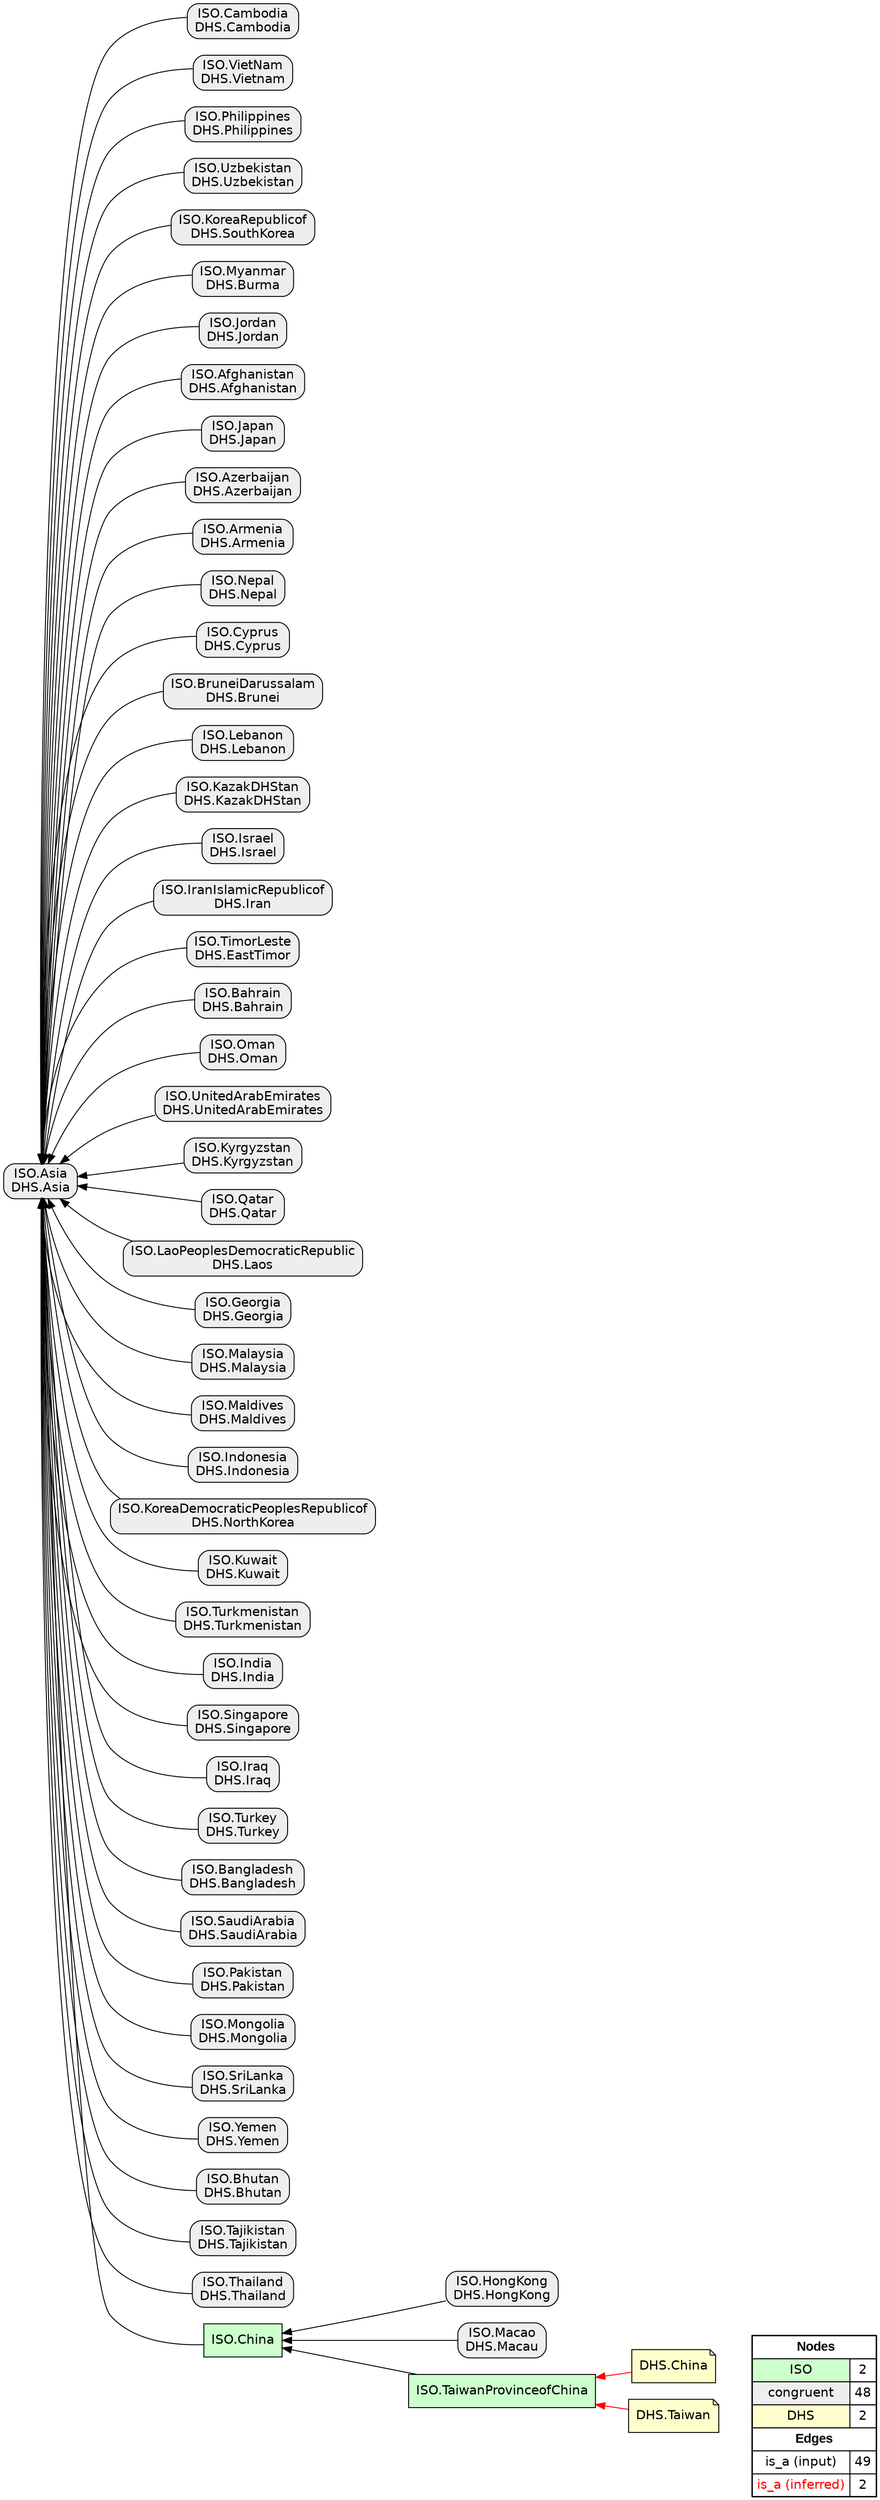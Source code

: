 digraph{
rankdir=RL
node[shape=box style=filled fillcolor="#CCFFCC" fontname="helvetica"] 
"ISO.TaiwanProvinceofChina"
"ISO.China"
node[shape=box style="filled,rounded" fillcolor="#EEEEEE" fontname="helvetica"] 
"ISO.Cambodia\nDHS.Cambodia"
"ISO.VietNam\nDHS.Vietnam"
"ISO.Philippines\nDHS.Philippines"
"ISO.Uzbekistan\nDHS.Uzbekistan"
"ISO.KoreaRepublicof\nDHS.SouthKorea"
"ISO.Myanmar\nDHS.Burma"
"ISO.Jordan\nDHS.Jordan"
"ISO.Afghanistan\nDHS.Afghanistan"
"ISO.Japan\nDHS.Japan"
"ISO.Asia\nDHS.Asia"
"ISO.Azerbaijan\nDHS.Azerbaijan"
"ISO.Armenia\nDHS.Armenia"
"ISO.Nepal\nDHS.Nepal"
"ISO.Cyprus\nDHS.Cyprus"
"ISO.BruneiDarussalam\nDHS.Brunei"
"ISO.Lebanon\nDHS.Lebanon"
"ISO.KazakDHStan\nDHS.KazakDHStan"
"ISO.Israel\nDHS.Israel"
"ISO.IranIslamicRepublicof\nDHS.Iran"
"ISO.TimorLeste\nDHS.EastTimor"
"ISO.Bahrain\nDHS.Bahrain"
"ISO.Oman\nDHS.Oman"
"ISO.UnitedArabEmirates\nDHS.UnitedArabEmirates"
"ISO.Kyrgyzstan\nDHS.Kyrgyzstan"
"ISO.HongKong\nDHS.HongKong"
"ISO.Qatar\nDHS.Qatar"
"ISO.LaoPeoplesDemocraticRepublic\nDHS.Laos"
"ISO.Georgia\nDHS.Georgia"
"ISO.Malaysia\nDHS.Malaysia"
"ISO.Maldives\nDHS.Maldives"
"ISO.Indonesia\nDHS.Indonesia"
"ISO.Macao\nDHS.Macau"
"ISO.KoreaDemocraticPeoplesRepublicof\nDHS.NorthKorea"
"ISO.Kuwait\nDHS.Kuwait"
"ISO.Turkmenistan\nDHS.Turkmenistan"
"ISO.India\nDHS.India"
"ISO.Singapore\nDHS.Singapore"
"ISO.Iraq\nDHS.Iraq"
"ISO.Turkey\nDHS.Turkey"
"ISO.Bangladesh\nDHS.Bangladesh"
"ISO.SaudiArabia\nDHS.SaudiArabia"
"ISO.Pakistan\nDHS.Pakistan"
"ISO.Mongolia\nDHS.Mongolia"
"ISO.SriLanka\nDHS.SriLanka"
"ISO.Yemen\nDHS.Yemen"
"ISO.Bhutan\nDHS.Bhutan"
"ISO.Tajikistan\nDHS.Tajikistan"
"ISO.Thailand\nDHS.Thailand"
node[shape=note style=filled fillcolor="#FFFFCC" fontname="helvetica"] 
"DHS.China"
"DHS.Taiwan"
edge[arrowhead=normal style=dotted color="#000000" constraint=true penwidth=1]
edge[arrowhead=normal style=solid color="#000000" constraint=true penwidth=1]
"ISO.KoreaRepublicof\nDHS.SouthKorea" -> "ISO.Asia\nDHS.Asia"
"ISO.TimorLeste\nDHS.EastTimor" -> "ISO.Asia\nDHS.Asia"
"ISO.Jordan\nDHS.Jordan" -> "ISO.Asia\nDHS.Asia"
"ISO.Macao\nDHS.Macau" -> "ISO.China"
"ISO.Iraq\nDHS.Iraq" -> "ISO.Asia\nDHS.Asia"
"ISO.LaoPeoplesDemocraticRepublic\nDHS.Laos" -> "ISO.Asia\nDHS.Asia"
"ISO.Japan\nDHS.Japan" -> "ISO.Asia\nDHS.Asia"
"ISO.Oman\nDHS.Oman" -> "ISO.Asia\nDHS.Asia"
"ISO.India\nDHS.India" -> "ISO.Asia\nDHS.Asia"
"ISO.Azerbaijan\nDHS.Azerbaijan" -> "ISO.Asia\nDHS.Asia"
"ISO.Uzbekistan\nDHS.Uzbekistan" -> "ISO.Asia\nDHS.Asia"
"ISO.IranIslamicRepublicof\nDHS.Iran" -> "ISO.Asia\nDHS.Asia"
"ISO.Bahrain\nDHS.Bahrain" -> "ISO.Asia\nDHS.Asia"
"ISO.Bangladesh\nDHS.Bangladesh" -> "ISO.Asia\nDHS.Asia"
"ISO.BruneiDarussalam\nDHS.Brunei" -> "ISO.Asia\nDHS.Asia"
"ISO.Israel\nDHS.Israel" -> "ISO.Asia\nDHS.Asia"
"ISO.TaiwanProvinceofChina" -> "ISO.China"
"ISO.SaudiArabia\nDHS.SaudiArabia" -> "ISO.Asia\nDHS.Asia"
"ISO.Kuwait\nDHS.Kuwait" -> "ISO.Asia\nDHS.Asia"
"ISO.Philippines\nDHS.Philippines" -> "ISO.Asia\nDHS.Asia"
"ISO.Tajikistan\nDHS.Tajikistan" -> "ISO.Asia\nDHS.Asia"
"ISO.Myanmar\nDHS.Burma" -> "ISO.Asia\nDHS.Asia"
"ISO.HongKong\nDHS.HongKong" -> "ISO.China"
"ISO.Pakistan\nDHS.Pakistan" -> "ISO.Asia\nDHS.Asia"
"ISO.Qatar\nDHS.Qatar" -> "ISO.Asia\nDHS.Asia"
"ISO.Mongolia\nDHS.Mongolia" -> "ISO.Asia\nDHS.Asia"
"ISO.Turkey\nDHS.Turkey" -> "ISO.Asia\nDHS.Asia"
"ISO.Turkmenistan\nDHS.Turkmenistan" -> "ISO.Asia\nDHS.Asia"
"ISO.Singapore\nDHS.Singapore" -> "ISO.Asia\nDHS.Asia"
"ISO.KoreaDemocraticPeoplesRepublicof\nDHS.NorthKorea" -> "ISO.Asia\nDHS.Asia"
"ISO.SriLanka\nDHS.SriLanka" -> "ISO.Asia\nDHS.Asia"
"ISO.Thailand\nDHS.Thailand" -> "ISO.Asia\nDHS.Asia"
"ISO.Cambodia\nDHS.Cambodia" -> "ISO.Asia\nDHS.Asia"
"ISO.China" -> "ISO.Asia\nDHS.Asia"
"ISO.Georgia\nDHS.Georgia" -> "ISO.Asia\nDHS.Asia"
"ISO.Cyprus\nDHS.Cyprus" -> "ISO.Asia\nDHS.Asia"
"ISO.Armenia\nDHS.Armenia" -> "ISO.Asia\nDHS.Asia"
"ISO.Malaysia\nDHS.Malaysia" -> "ISO.Asia\nDHS.Asia"
"ISO.UnitedArabEmirates\nDHS.UnitedArabEmirates" -> "ISO.Asia\nDHS.Asia"
"ISO.VietNam\nDHS.Vietnam" -> "ISO.Asia\nDHS.Asia"
"ISO.Yemen\nDHS.Yemen" -> "ISO.Asia\nDHS.Asia"
"ISO.Nepal\nDHS.Nepal" -> "ISO.Asia\nDHS.Asia"
"ISO.Bhutan\nDHS.Bhutan" -> "ISO.Asia\nDHS.Asia"
"ISO.Lebanon\nDHS.Lebanon" -> "ISO.Asia\nDHS.Asia"
"ISO.Afghanistan\nDHS.Afghanistan" -> "ISO.Asia\nDHS.Asia"
"ISO.Indonesia\nDHS.Indonesia" -> "ISO.Asia\nDHS.Asia"
"ISO.Maldives\nDHS.Maldives" -> "ISO.Asia\nDHS.Asia"
"ISO.KazakDHStan\nDHS.KazakDHStan" -> "ISO.Asia\nDHS.Asia"
"ISO.Kyrgyzstan\nDHS.Kyrgyzstan" -> "ISO.Asia\nDHS.Asia"
edge[arrowhead=normal style=solid color="#FF0000" constraint=true penwidth=1]
"DHS.China" -> "ISO.TaiwanProvinceofChina"
"DHS.Taiwan" -> "ISO.TaiwanProvinceofChina"
node[shape=box] 
{rank=source Legend [fillcolor= white margin=0 label=< 
 <TABLE BORDER="0" CELLBORDER="1" CELLSPACING="0" CELLPADDING="4"> 
<TR> <TD COLSPAN="2"><font face="Arial Black"> Nodes</font></TD> </TR> 
<TR> 
 <TD bgcolor="#CCFFCC" fontname="helvetica">ISO</TD> 
 <TD>2</TD> 
 </TR> 
<TR> 
 <TD bgcolor="#EEEEEE" fontname="helvetica">congruent</TD> 
 <TD>48</TD> 
 </TR> 
<TR> 
 <TD bgcolor="#FFFFCC" fontname="helvetica">DHS</TD> 
 <TD>2</TD> 
 </TR> 
<TR> <TD COLSPAN="2"><font face = "Arial Black"> Edges </font></TD> </TR> 
<TR> 
 <TD><font color ="#000000">is_a (input)</font></TD><TD>49</TD>
</TR>
<TR> 
 <TD><font color ="#FF0000">is_a (inferred)</font></TD><TD>2</TD>
</TR>
</TABLE> 
 >] } 
}